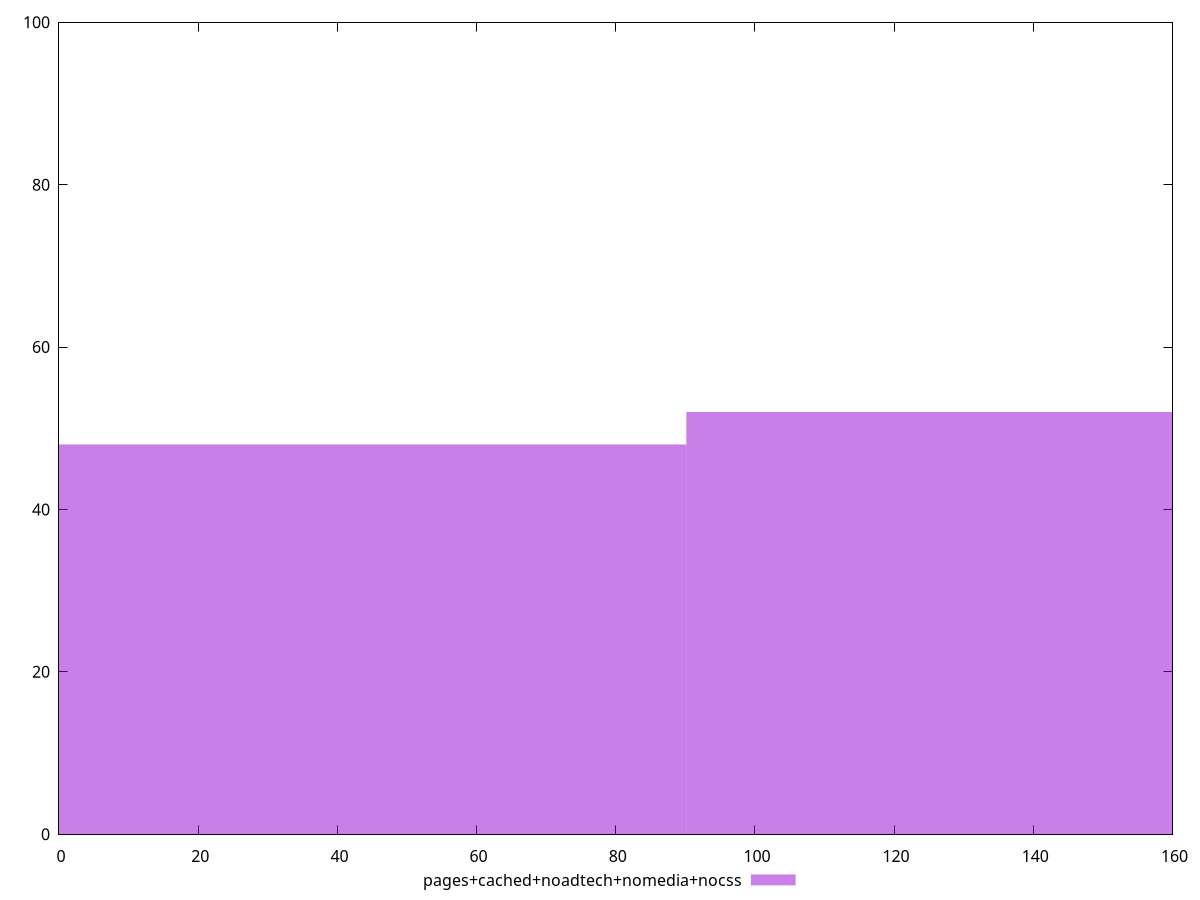 reset

$pagesCachedNoadtechNomediaNocss <<EOF
0 48
180.27669020614965 52
EOF

set key outside below
set boxwidth 180.27669020614965
set xrange [0:160]
set yrange [0:100]
set trange [0:100]
set style fill transparent solid 0.5 noborder
set terminal svg size 640, 490 enhanced background rgb 'white'
set output "report_00013_2021-02-09T12-04-24.940Z/unminified-javascript/comparison/histogram/4_vs_5.svg"

plot $pagesCachedNoadtechNomediaNocss title "pages+cached+noadtech+nomedia+nocss" with boxes

reset
